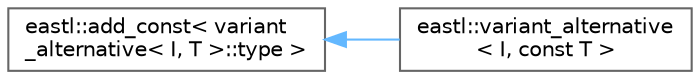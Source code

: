 digraph "类继承关系图"
{
 // LATEX_PDF_SIZE
  bgcolor="transparent";
  edge [fontname=Helvetica,fontsize=10,labelfontname=Helvetica,labelfontsize=10];
  node [fontname=Helvetica,fontsize=10,shape=box,height=0.2,width=0.4];
  rankdir="LR";
  Node0 [id="Node000000",label="eastl::add_const\< variant\l_alternative\< I, T \>::type \>",height=0.2,width=0.4,color="grey40", fillcolor="white", style="filled",URL="$structeastl_1_1add__const.html",tooltip=" "];
  Node0 -> Node1 [id="edge586_Node000000_Node000001",dir="back",color="steelblue1",style="solid",tooltip=" "];
  Node1 [id="Node000001",label="eastl::variant_alternative\l\< I, const T \>",height=0.2,width=0.4,color="grey40", fillcolor="white", style="filled",URL="$structeastl_1_1variant__alternative_3_01_i_00_01const_01_t_01_4.html",tooltip=" "];
}
